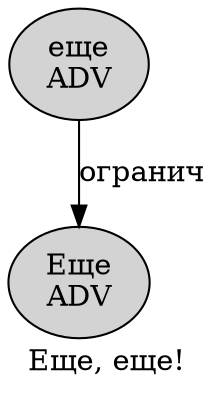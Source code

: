 digraph SENTENCE_2309 {
	graph [label="Еще, еще!"]
	node [style=filled]
		0 [label="Еще
ADV" color="" fillcolor=lightgray penwidth=1 shape=ellipse]
		2 [label="еще
ADV" color="" fillcolor=lightgray penwidth=1 shape=ellipse]
			2 -> 0 [label="огранич"]
}